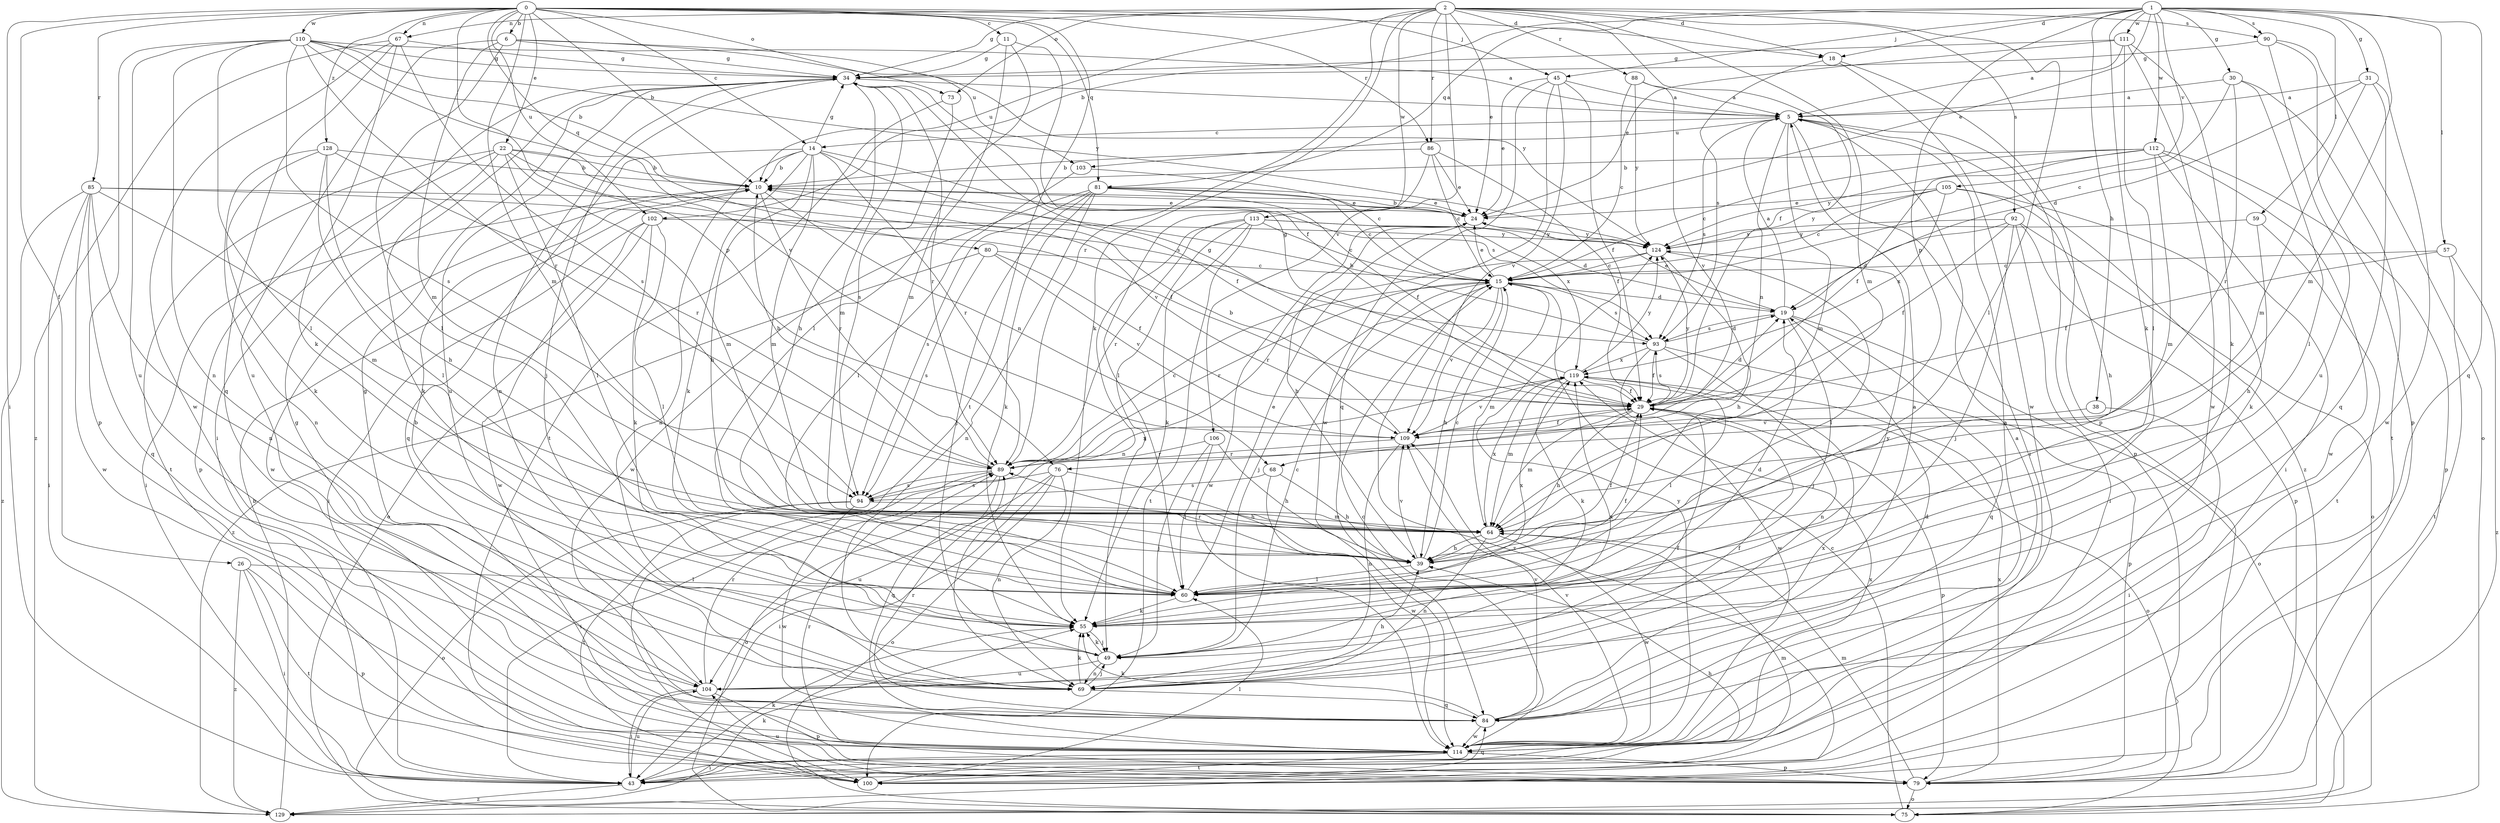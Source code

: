 strict digraph  {
0;
1;
2;
5;
6;
10;
11;
14;
15;
18;
19;
22;
24;
26;
29;
30;
31;
34;
38;
39;
43;
45;
49;
55;
57;
59;
60;
64;
67;
68;
69;
73;
75;
76;
79;
80;
81;
84;
85;
86;
88;
89;
90;
92;
93;
94;
100;
102;
103;
104;
105;
106;
109;
110;
111;
112;
113;
114;
119;
124;
128;
129;
0 -> 6  [label=b];
0 -> 10  [label=b];
0 -> 11  [label=c];
0 -> 14  [label=c];
0 -> 18  [label=d];
0 -> 22  [label=e];
0 -> 26  [label=f];
0 -> 43  [label=i];
0 -> 45  [label=j];
0 -> 64  [label=m];
0 -> 67  [label=n];
0 -> 73  [label=o];
0 -> 76  [label=p];
0 -> 80  [label=q];
0 -> 81  [label=q];
0 -> 85  [label=r];
0 -> 86  [label=r];
0 -> 100  [label=t];
0 -> 102  [label=u];
0 -> 110  [label=w];
0 -> 128  [label=z];
1 -> 10  [label=b];
1 -> 18  [label=d];
1 -> 24  [label=e];
1 -> 30  [label=g];
1 -> 31  [label=g];
1 -> 38  [label=h];
1 -> 45  [label=j];
1 -> 55  [label=k];
1 -> 57  [label=l];
1 -> 59  [label=l];
1 -> 64  [label=m];
1 -> 76  [label=p];
1 -> 81  [label=q];
1 -> 84  [label=q];
1 -> 90  [label=s];
1 -> 105  [label=v];
1 -> 111  [label=w];
1 -> 112  [label=w];
2 -> 18  [label=d];
2 -> 24  [label=e];
2 -> 29  [label=f];
2 -> 34  [label=g];
2 -> 55  [label=k];
2 -> 60  [label=l];
2 -> 64  [label=m];
2 -> 67  [label=n];
2 -> 73  [label=o];
2 -> 86  [label=r];
2 -> 88  [label=r];
2 -> 89  [label=r];
2 -> 90  [label=s];
2 -> 92  [label=s];
2 -> 102  [label=u];
2 -> 106  [label=v];
2 -> 113  [label=w];
5 -> 14  [label=c];
5 -> 43  [label=i];
5 -> 64  [label=m];
5 -> 68  [label=n];
5 -> 79  [label=p];
5 -> 93  [label=s];
5 -> 103  [label=u];
5 -> 129  [label=z];
6 -> 34  [label=g];
6 -> 60  [label=l];
6 -> 64  [label=m];
6 -> 103  [label=u];
6 -> 104  [label=u];
6 -> 124  [label=y];
10 -> 24  [label=e];
10 -> 43  [label=i];
10 -> 68  [label=n];
10 -> 89  [label=r];
10 -> 114  [label=w];
11 -> 29  [label=f];
11 -> 34  [label=g];
11 -> 60  [label=l];
11 -> 64  [label=m];
14 -> 10  [label=b];
14 -> 29  [label=f];
14 -> 34  [label=g];
14 -> 39  [label=h];
14 -> 55  [label=k];
14 -> 64  [label=m];
14 -> 69  [label=n];
14 -> 84  [label=q];
14 -> 89  [label=r];
14 -> 93  [label=s];
15 -> 19  [label=d];
15 -> 24  [label=e];
15 -> 39  [label=h];
15 -> 49  [label=j];
15 -> 64  [label=m];
15 -> 89  [label=r];
15 -> 93  [label=s];
15 -> 109  [label=v];
15 -> 129  [label=z];
18 -> 79  [label=p];
18 -> 93  [label=s];
18 -> 114  [label=w];
19 -> 5  [label=a];
19 -> 24  [label=e];
19 -> 49  [label=j];
19 -> 75  [label=o];
19 -> 84  [label=q];
19 -> 93  [label=s];
22 -> 10  [label=b];
22 -> 55  [label=k];
22 -> 60  [label=l];
22 -> 64  [label=m];
22 -> 79  [label=p];
22 -> 93  [label=s];
22 -> 100  [label=t];
22 -> 109  [label=v];
24 -> 10  [label=b];
24 -> 39  [label=h];
24 -> 114  [label=w];
24 -> 124  [label=y];
26 -> 43  [label=i];
26 -> 60  [label=l];
26 -> 79  [label=p];
26 -> 100  [label=t];
26 -> 129  [label=z];
29 -> 19  [label=d];
29 -> 34  [label=g];
29 -> 39  [label=h];
29 -> 64  [label=m];
29 -> 75  [label=o];
29 -> 79  [label=p];
29 -> 93  [label=s];
29 -> 109  [label=v];
29 -> 124  [label=y];
30 -> 5  [label=a];
30 -> 15  [label=c];
30 -> 60  [label=l];
30 -> 89  [label=r];
30 -> 100  [label=t];
31 -> 5  [label=a];
31 -> 19  [label=d];
31 -> 64  [label=m];
31 -> 84  [label=q];
31 -> 114  [label=w];
34 -> 5  [label=a];
34 -> 39  [label=h];
34 -> 43  [label=i];
34 -> 49  [label=j];
34 -> 64  [label=m];
34 -> 69  [label=n];
34 -> 89  [label=r];
34 -> 104  [label=u];
38 -> 43  [label=i];
38 -> 109  [label=v];
39 -> 15  [label=c];
39 -> 29  [label=f];
39 -> 60  [label=l];
39 -> 89  [label=r];
39 -> 109  [label=v];
43 -> 39  [label=h];
43 -> 55  [label=k];
43 -> 104  [label=u];
43 -> 119  [label=x];
43 -> 129  [label=z];
45 -> 5  [label=a];
45 -> 24  [label=e];
45 -> 29  [label=f];
45 -> 84  [label=q];
45 -> 109  [label=v];
45 -> 114  [label=w];
49 -> 10  [label=b];
49 -> 15  [label=c];
49 -> 55  [label=k];
49 -> 69  [label=n];
49 -> 104  [label=u];
49 -> 119  [label=x];
55 -> 19  [label=d];
55 -> 49  [label=j];
55 -> 124  [label=y];
57 -> 15  [label=c];
57 -> 29  [label=f];
57 -> 100  [label=t];
57 -> 129  [label=z];
59 -> 39  [label=h];
59 -> 100  [label=t];
59 -> 124  [label=y];
60 -> 24  [label=e];
60 -> 29  [label=f];
60 -> 55  [label=k];
60 -> 119  [label=x];
64 -> 39  [label=h];
64 -> 69  [label=n];
64 -> 114  [label=w];
64 -> 119  [label=x];
67 -> 34  [label=g];
67 -> 55  [label=k];
67 -> 84  [label=q];
67 -> 94  [label=s];
67 -> 114  [label=w];
67 -> 129  [label=z];
68 -> 39  [label=h];
68 -> 94  [label=s];
68 -> 114  [label=w];
69 -> 5  [label=a];
69 -> 29  [label=f];
69 -> 39  [label=h];
69 -> 49  [label=j];
69 -> 55  [label=k];
69 -> 84  [label=q];
73 -> 94  [label=s];
73 -> 100  [label=t];
75 -> 15  [label=c];
76 -> 39  [label=h];
76 -> 43  [label=i];
76 -> 69  [label=n];
76 -> 75  [label=o];
76 -> 94  [label=s];
76 -> 104  [label=u];
79 -> 64  [label=m];
79 -> 75  [label=o];
79 -> 89  [label=r];
79 -> 104  [label=u];
79 -> 119  [label=x];
80 -> 15  [label=c];
80 -> 29  [label=f];
80 -> 94  [label=s];
80 -> 109  [label=v];
80 -> 129  [label=z];
81 -> 15  [label=c];
81 -> 24  [label=e];
81 -> 29  [label=f];
81 -> 49  [label=j];
81 -> 55  [label=k];
81 -> 69  [label=n];
81 -> 94  [label=s];
81 -> 114  [label=w];
81 -> 119  [label=x];
84 -> 5  [label=a];
84 -> 19  [label=d];
84 -> 55  [label=k];
84 -> 89  [label=r];
84 -> 109  [label=v];
84 -> 114  [label=w];
84 -> 119  [label=x];
85 -> 24  [label=e];
85 -> 29  [label=f];
85 -> 43  [label=i];
85 -> 64  [label=m];
85 -> 69  [label=n];
85 -> 84  [label=q];
85 -> 114  [label=w];
85 -> 129  [label=z];
86 -> 10  [label=b];
86 -> 15  [label=c];
86 -> 24  [label=e];
86 -> 29  [label=f];
86 -> 60  [label=l];
88 -> 5  [label=a];
88 -> 15  [label=c];
88 -> 109  [label=v];
88 -> 124  [label=y];
89 -> 10  [label=b];
89 -> 15  [label=c];
89 -> 43  [label=i];
89 -> 75  [label=o];
89 -> 84  [label=q];
89 -> 94  [label=s];
90 -> 34  [label=g];
90 -> 75  [label=o];
90 -> 79  [label=p];
90 -> 104  [label=u];
92 -> 19  [label=d];
92 -> 29  [label=f];
92 -> 43  [label=i];
92 -> 49  [label=j];
92 -> 75  [label=o];
92 -> 79  [label=p];
92 -> 124  [label=y];
93 -> 10  [label=b];
93 -> 19  [label=d];
93 -> 29  [label=f];
93 -> 69  [label=n];
93 -> 79  [label=p];
93 -> 114  [label=w];
93 -> 119  [label=x];
94 -> 64  [label=m];
94 -> 75  [label=o];
94 -> 100  [label=t];
94 -> 114  [label=w];
94 -> 119  [label=x];
100 -> 60  [label=l];
100 -> 64  [label=m];
100 -> 84  [label=q];
102 -> 43  [label=i];
102 -> 55  [label=k];
102 -> 60  [label=l];
102 -> 75  [label=o];
102 -> 114  [label=w];
102 -> 124  [label=y];
103 -> 15  [label=c];
103 -> 60  [label=l];
104 -> 29  [label=f];
104 -> 34  [label=g];
104 -> 43  [label=i];
104 -> 79  [label=p];
104 -> 89  [label=r];
105 -> 15  [label=c];
105 -> 24  [label=e];
105 -> 39  [label=h];
105 -> 55  [label=k];
105 -> 119  [label=x];
105 -> 124  [label=y];
106 -> 39  [label=h];
106 -> 49  [label=j];
106 -> 60  [label=l];
106 -> 89  [label=r];
109 -> 10  [label=b];
109 -> 29  [label=f];
109 -> 69  [label=n];
109 -> 89  [label=r];
110 -> 5  [label=a];
110 -> 10  [label=b];
110 -> 34  [label=g];
110 -> 60  [label=l];
110 -> 69  [label=n];
110 -> 79  [label=p];
110 -> 89  [label=r];
110 -> 94  [label=s];
110 -> 104  [label=u];
110 -> 109  [label=v];
110 -> 124  [label=y];
111 -> 5  [label=a];
111 -> 24  [label=e];
111 -> 34  [label=g];
111 -> 55  [label=k];
111 -> 60  [label=l];
111 -> 114  [label=w];
112 -> 10  [label=b];
112 -> 15  [label=c];
112 -> 29  [label=f];
112 -> 43  [label=i];
112 -> 64  [label=m];
112 -> 79  [label=p];
112 -> 114  [label=w];
112 -> 124  [label=y];
113 -> 15  [label=c];
113 -> 19  [label=d];
113 -> 49  [label=j];
113 -> 55  [label=k];
113 -> 69  [label=n];
113 -> 89  [label=r];
113 -> 100  [label=t];
113 -> 124  [label=y];
114 -> 5  [label=a];
114 -> 15  [label=c];
114 -> 34  [label=g];
114 -> 43  [label=i];
114 -> 79  [label=p];
114 -> 100  [label=t];
114 -> 109  [label=v];
114 -> 124  [label=y];
119 -> 29  [label=f];
119 -> 34  [label=g];
119 -> 55  [label=k];
119 -> 60  [label=l];
119 -> 64  [label=m];
119 -> 109  [label=v];
119 -> 124  [label=y];
124 -> 15  [label=c];
124 -> 39  [label=h];
124 -> 60  [label=l];
124 -> 89  [label=r];
128 -> 10  [label=b];
128 -> 39  [label=h];
128 -> 55  [label=k];
128 -> 60  [label=l];
128 -> 69  [label=n];
128 -> 89  [label=r];
129 -> 10  [label=b];
129 -> 55  [label=k];
}
